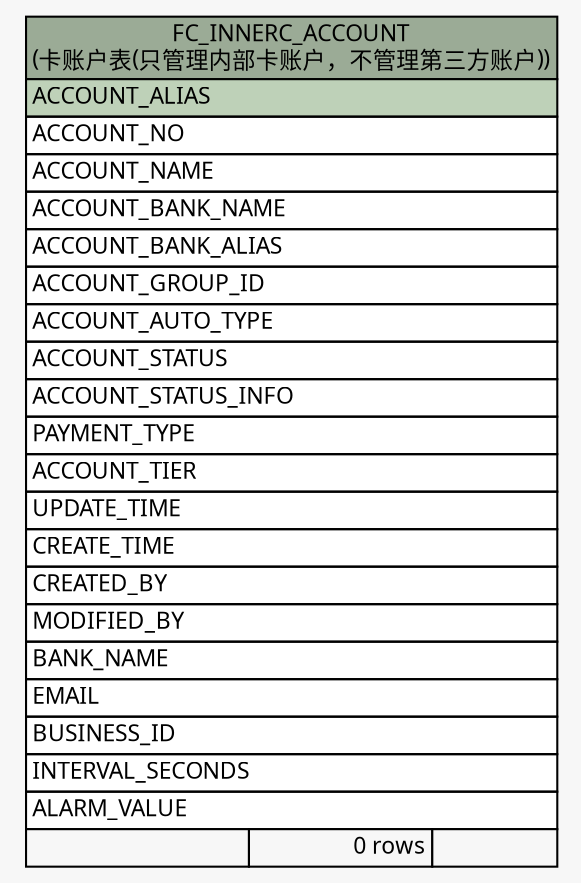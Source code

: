 // dot 2.26.0 on Linux 2.6.32-504.3.3.el6.x86_64
// SchemaSpy rev Unknown
digraph "FC_INNERC_ACCOUNT" {
  graph [
    rankdir="RL"
    bgcolor="#f7f7f7"
    nodesep="0.18"
    ranksep="0.46"
    fontname="Microsoft YaHei"
    fontsize="11"
  ];
  node [
    fontname="Microsoft YaHei"
    fontsize="11"
    shape="plaintext"
  ];
  edge [
    arrowsize="0.8"
  ];
  "FC_INNERC_ACCOUNT" [
    label=<
    <TABLE BORDER="0" CELLBORDER="1" CELLSPACING="0" BGCOLOR="#ffffff">
      <TR><TD COLSPAN="3" BGCOLOR="#9bab96" ALIGN="CENTER">FC_INNERC_ACCOUNT<br/>(卡账户表(只管理内部卡账户，不管理第三方账户))</TD></TR>
      <TR><TD PORT="ACCOUNT_ALIAS" COLSPAN="3" BGCOLOR="#bed1b8" ALIGN="LEFT">ACCOUNT_ALIAS</TD></TR>
      <TR><TD PORT="ACCOUNT_NO" COLSPAN="3" ALIGN="LEFT">ACCOUNT_NO</TD></TR>
      <TR><TD PORT="ACCOUNT_NAME" COLSPAN="3" ALIGN="LEFT">ACCOUNT_NAME</TD></TR>
      <TR><TD PORT="ACCOUNT_BANK_NAME" COLSPAN="3" ALIGN="LEFT">ACCOUNT_BANK_NAME</TD></TR>
      <TR><TD PORT="ACCOUNT_BANK_ALIAS" COLSPAN="3" ALIGN="LEFT">ACCOUNT_BANK_ALIAS</TD></TR>
      <TR><TD PORT="ACCOUNT_GROUP_ID" COLSPAN="3" ALIGN="LEFT">ACCOUNT_GROUP_ID</TD></TR>
      <TR><TD PORT="ACCOUNT_AUTO_TYPE" COLSPAN="3" ALIGN="LEFT">ACCOUNT_AUTO_TYPE</TD></TR>
      <TR><TD PORT="ACCOUNT_STATUS" COLSPAN="3" ALIGN="LEFT">ACCOUNT_STATUS</TD></TR>
      <TR><TD PORT="ACCOUNT_STATUS_INFO" COLSPAN="3" ALIGN="LEFT">ACCOUNT_STATUS_INFO</TD></TR>
      <TR><TD PORT="PAYMENT_TYPE" COLSPAN="3" ALIGN="LEFT">PAYMENT_TYPE</TD></TR>
      <TR><TD PORT="ACCOUNT_TIER" COLSPAN="3" ALIGN="LEFT">ACCOUNT_TIER</TD></TR>
      <TR><TD PORT="UPDATE_TIME" COLSPAN="3" ALIGN="LEFT">UPDATE_TIME</TD></TR>
      <TR><TD PORT="CREATE_TIME" COLSPAN="3" ALIGN="LEFT">CREATE_TIME</TD></TR>
      <TR><TD PORT="CREATED_BY" COLSPAN="3" ALIGN="LEFT">CREATED_BY</TD></TR>
      <TR><TD PORT="MODIFIED_BY" COLSPAN="3" ALIGN="LEFT">MODIFIED_BY</TD></TR>
      <TR><TD PORT="BANK_NAME" COLSPAN="3" ALIGN="LEFT">BANK_NAME</TD></TR>
      <TR><TD PORT="EMAIL" COLSPAN="3" ALIGN="LEFT">EMAIL</TD></TR>
      <TR><TD PORT="BUSINESS_ID" COLSPAN="3" ALIGN="LEFT">BUSINESS_ID</TD></TR>
      <TR><TD PORT="INTERVAL_SECONDS" COLSPAN="3" ALIGN="LEFT">INTERVAL_SECONDS</TD></TR>
      <TR><TD PORT="ALARM_VALUE" COLSPAN="3" ALIGN="LEFT">ALARM_VALUE</TD></TR>
      <TR><TD ALIGN="LEFT" BGCOLOR="#f7f7f7">  </TD><TD ALIGN="RIGHT" BGCOLOR="#f7f7f7">0 rows</TD><TD ALIGN="RIGHT" BGCOLOR="#f7f7f7">  </TD></TR>
    </TABLE>>
    URL="tables/FC_INNERC_ACCOUNT.html"
    tooltip="FC_INNERC_ACCOUNT"
  ];
}
